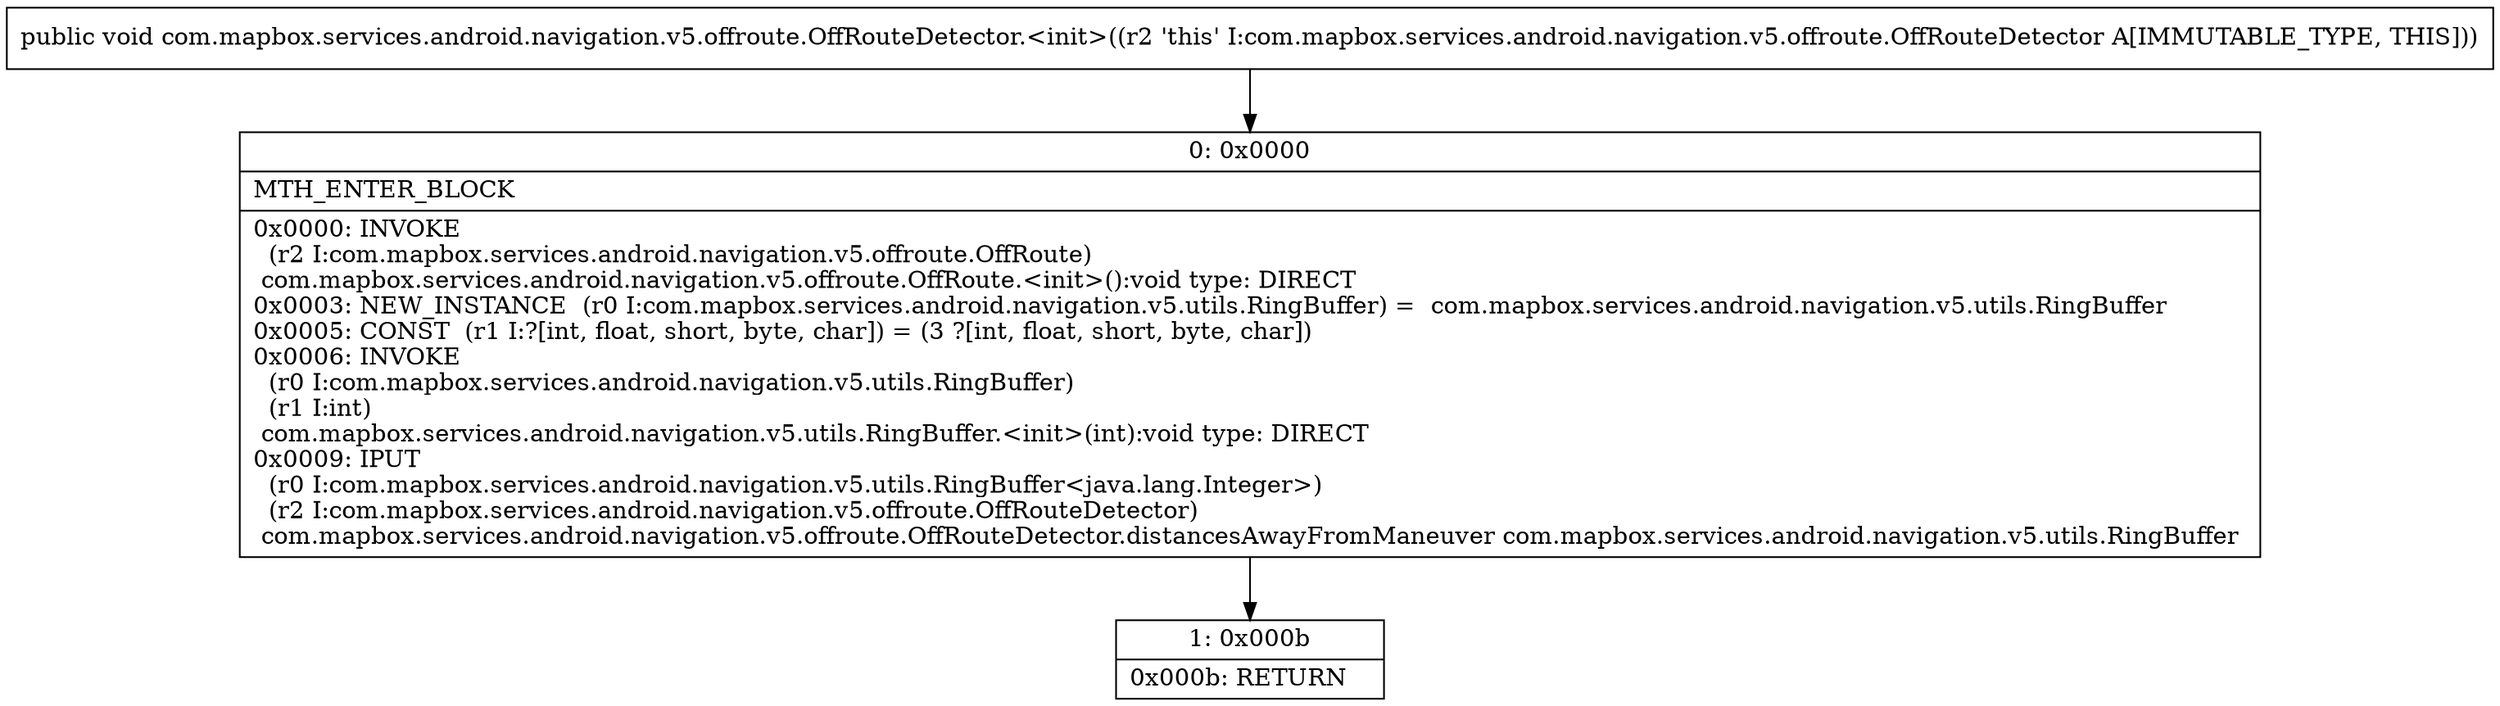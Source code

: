 digraph "CFG forcom.mapbox.services.android.navigation.v5.offroute.OffRouteDetector.\<init\>()V" {
Node_0 [shape=record,label="{0\:\ 0x0000|MTH_ENTER_BLOCK\l|0x0000: INVOKE  \l  (r2 I:com.mapbox.services.android.navigation.v5.offroute.OffRoute)\l com.mapbox.services.android.navigation.v5.offroute.OffRoute.\<init\>():void type: DIRECT \l0x0003: NEW_INSTANCE  (r0 I:com.mapbox.services.android.navigation.v5.utils.RingBuffer) =  com.mapbox.services.android.navigation.v5.utils.RingBuffer \l0x0005: CONST  (r1 I:?[int, float, short, byte, char]) = (3 ?[int, float, short, byte, char]) \l0x0006: INVOKE  \l  (r0 I:com.mapbox.services.android.navigation.v5.utils.RingBuffer)\l  (r1 I:int)\l com.mapbox.services.android.navigation.v5.utils.RingBuffer.\<init\>(int):void type: DIRECT \l0x0009: IPUT  \l  (r0 I:com.mapbox.services.android.navigation.v5.utils.RingBuffer\<java.lang.Integer\>)\l  (r2 I:com.mapbox.services.android.navigation.v5.offroute.OffRouteDetector)\l com.mapbox.services.android.navigation.v5.offroute.OffRouteDetector.distancesAwayFromManeuver com.mapbox.services.android.navigation.v5.utils.RingBuffer \l}"];
Node_1 [shape=record,label="{1\:\ 0x000b|0x000b: RETURN   \l}"];
MethodNode[shape=record,label="{public void com.mapbox.services.android.navigation.v5.offroute.OffRouteDetector.\<init\>((r2 'this' I:com.mapbox.services.android.navigation.v5.offroute.OffRouteDetector A[IMMUTABLE_TYPE, THIS])) }"];
MethodNode -> Node_0;
Node_0 -> Node_1;
}

